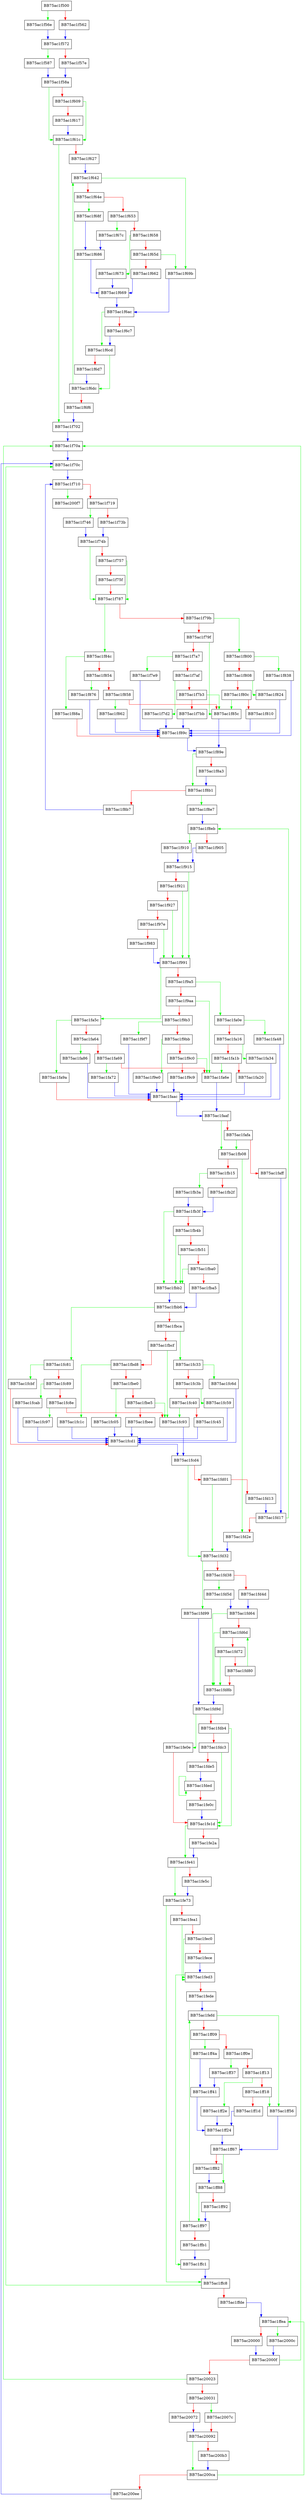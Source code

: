 digraph ZSTD_compressBlock_lazy2_dictMatchState_row {
  node [shape="box"];
  graph [splines=ortho];
  BB75ac1f500 -> BB75ac1f56e [color="green"];
  BB75ac1f500 -> BB75ac1f562 [color="red"];
  BB75ac1f562 -> BB75ac1f572 [color="blue"];
  BB75ac1f56e -> BB75ac1f572 [color="blue"];
  BB75ac1f572 -> BB75ac1f587 [color="green"];
  BB75ac1f572 -> BB75ac1f57e [color="red"];
  BB75ac1f57e -> BB75ac1f58a [color="blue"];
  BB75ac1f587 -> BB75ac1f58a [color="blue"];
  BB75ac1f58a -> BB75ac1f61c [color="green"];
  BB75ac1f58a -> BB75ac1f609 [color="red"];
  BB75ac1f609 -> BB75ac1f61c [color="green"];
  BB75ac1f609 -> BB75ac1f617 [color="red"];
  BB75ac1f617 -> BB75ac1f61c [color="blue"];
  BB75ac1f61c -> BB75ac1f702 [color="green"];
  BB75ac1f61c -> BB75ac1f627 [color="red"];
  BB75ac1f627 -> BB75ac1f642 [color="blue"];
  BB75ac1f642 -> BB75ac1f69b [color="green"];
  BB75ac1f642 -> BB75ac1f64e [color="red"];
  BB75ac1f64e -> BB75ac1f68f [color="green"];
  BB75ac1f64e -> BB75ac1f653 [color="red"];
  BB75ac1f653 -> BB75ac1f67c [color="green"];
  BB75ac1f653 -> BB75ac1f658 [color="red"];
  BB75ac1f658 -> BB75ac1f673 [color="green"];
  BB75ac1f658 -> BB75ac1f65d [color="red"];
  BB75ac1f65d -> BB75ac1f69b [color="green"];
  BB75ac1f65d -> BB75ac1f662 [color="red"];
  BB75ac1f662 -> BB75ac1f669 [color="blue"];
  BB75ac1f669 -> BB75ac1f6ac [color="blue"];
  BB75ac1f673 -> BB75ac1f669 [color="blue"];
  BB75ac1f67c -> BB75ac1f686 [color="blue"];
  BB75ac1f686 -> BB75ac1f669 [color="blue"];
  BB75ac1f68f -> BB75ac1f686 [color="blue"];
  BB75ac1f69b -> BB75ac1f6ac [color="blue"];
  BB75ac1f6ac -> BB75ac1f6cd [color="green"];
  BB75ac1f6ac -> BB75ac1f6c7 [color="red"];
  BB75ac1f6c7 -> BB75ac1f6cd [color="blue"];
  BB75ac1f6cd -> BB75ac1f6dc [color="green"];
  BB75ac1f6cd -> BB75ac1f6d7 [color="red"];
  BB75ac1f6d7 -> BB75ac1f6dc [color="blue"];
  BB75ac1f6dc -> BB75ac1f642 [color="green"];
  BB75ac1f6dc -> BB75ac1f6f6 [color="red"];
  BB75ac1f6f6 -> BB75ac1f702 [color="blue"];
  BB75ac1f702 -> BB75ac1f70a [color="blue"];
  BB75ac1f70a -> BB75ac1f70c [color="blue"];
  BB75ac1f70c -> BB75ac1f710 [color="blue"];
  BB75ac1f710 -> BB75ac200f7 [color="green"];
  BB75ac1f710 -> BB75ac1f719 [color="red"];
  BB75ac1f719 -> BB75ac1f746 [color="green"];
  BB75ac1f719 -> BB75ac1f73b [color="red"];
  BB75ac1f73b -> BB75ac1f74b [color="blue"];
  BB75ac1f746 -> BB75ac1f74b [color="blue"];
  BB75ac1f74b -> BB75ac1f787 [color="green"];
  BB75ac1f74b -> BB75ac1f757 [color="red"];
  BB75ac1f757 -> BB75ac1f787 [color="green"];
  BB75ac1f757 -> BB75ac1f75f [color="red"];
  BB75ac1f75f -> BB75ac1f787 [color="red"];
  BB75ac1f787 -> BB75ac1f84c [color="green"];
  BB75ac1f787 -> BB75ac1f79b [color="red"];
  BB75ac1f79b -> BB75ac1f800 [color="green"];
  BB75ac1f79b -> BB75ac1f79f [color="red"];
  BB75ac1f79f -> BB75ac1f85c [color="green"];
  BB75ac1f79f -> BB75ac1f7a7 [color="red"];
  BB75ac1f7a7 -> BB75ac1f7e9 [color="green"];
  BB75ac1f7a7 -> BB75ac1f7af [color="red"];
  BB75ac1f7af -> BB75ac1f7d2 [color="green"];
  BB75ac1f7af -> BB75ac1f7b3 [color="red"];
  BB75ac1f7b3 -> BB75ac1f85c [color="green"];
  BB75ac1f7b3 -> BB75ac1f7bb [color="red"];
  BB75ac1f7bb -> BB75ac1f89c [color="blue"];
  BB75ac1f7d2 -> BB75ac1f89c [color="blue"];
  BB75ac1f7e9 -> BB75ac1f89c [color="blue"];
  BB75ac1f800 -> BB75ac1f838 [color="green"];
  BB75ac1f800 -> BB75ac1f808 [color="red"];
  BB75ac1f808 -> BB75ac1f824 [color="green"];
  BB75ac1f808 -> BB75ac1f80c [color="red"];
  BB75ac1f80c -> BB75ac1f85c [color="green"];
  BB75ac1f80c -> BB75ac1f810 [color="red"];
  BB75ac1f810 -> BB75ac1f89c [color="blue"];
  BB75ac1f824 -> BB75ac1f89c [color="blue"];
  BB75ac1f838 -> BB75ac1f89c [color="blue"];
  BB75ac1f84c -> BB75ac1f88a [color="green"];
  BB75ac1f84c -> BB75ac1f854 [color="red"];
  BB75ac1f854 -> BB75ac1f876 [color="green"];
  BB75ac1f854 -> BB75ac1f858 [color="red"];
  BB75ac1f858 -> BB75ac1f862 [color="green"];
  BB75ac1f858 -> BB75ac1f85c [color="red"];
  BB75ac1f85c -> BB75ac1f89e [color="blue"];
  BB75ac1f862 -> BB75ac1f89c [color="blue"];
  BB75ac1f876 -> BB75ac1f89c [color="blue"];
  BB75ac1f88a -> BB75ac1f89c [color="red"];
  BB75ac1f89c -> BB75ac1f89e [color="blue"];
  BB75ac1f89e -> BB75ac1f8b1 [color="green"];
  BB75ac1f89e -> BB75ac1f8a3 [color="red"];
  BB75ac1f8a3 -> BB75ac1f8b1 [color="blue"];
  BB75ac1f8b1 -> BB75ac1f8e7 [color="green"];
  BB75ac1f8b1 -> BB75ac1f8b7 [color="red"];
  BB75ac1f8b7 -> BB75ac1f710 [color="blue"];
  BB75ac1f8e7 -> BB75ac1f8eb [color="blue"];
  BB75ac1f8eb -> BB75ac1f910 [color="green"];
  BB75ac1f8eb -> BB75ac1f905 [color="red"];
  BB75ac1f905 -> BB75ac1f915 [color="blue"];
  BB75ac1f910 -> BB75ac1f915 [color="blue"];
  BB75ac1f915 -> BB75ac1f991 [color="green"];
  BB75ac1f915 -> BB75ac1f921 [color="red"];
  BB75ac1f921 -> BB75ac1f991 [color="green"];
  BB75ac1f921 -> BB75ac1f927 [color="red"];
  BB75ac1f927 -> BB75ac1f991 [color="green"];
  BB75ac1f927 -> BB75ac1f97e [color="red"];
  BB75ac1f97e -> BB75ac1f991 [color="green"];
  BB75ac1f97e -> BB75ac1f983 [color="red"];
  BB75ac1f983 -> BB75ac1f991 [color="blue"];
  BB75ac1f991 -> BB75ac1fa5c [color="green"];
  BB75ac1f991 -> BB75ac1f9a5 [color="red"];
  BB75ac1f9a5 -> BB75ac1fa0e [color="green"];
  BB75ac1f9a5 -> BB75ac1f9aa [color="red"];
  BB75ac1f9aa -> BB75ac1fa6e [color="green"];
  BB75ac1f9aa -> BB75ac1f9b3 [color="red"];
  BB75ac1f9b3 -> BB75ac1f9f7 [color="green"];
  BB75ac1f9b3 -> BB75ac1f9bb [color="red"];
  BB75ac1f9bb -> BB75ac1f9e0 [color="green"];
  BB75ac1f9bb -> BB75ac1f9c0 [color="red"];
  BB75ac1f9c0 -> BB75ac1fa6e [color="green"];
  BB75ac1f9c0 -> BB75ac1f9c9 [color="red"];
  BB75ac1f9c9 -> BB75ac1faac [color="blue"];
  BB75ac1f9e0 -> BB75ac1faac [color="blue"];
  BB75ac1f9f7 -> BB75ac1faac [color="blue"];
  BB75ac1fa0e -> BB75ac1fa48 [color="green"];
  BB75ac1fa0e -> BB75ac1fa16 [color="red"];
  BB75ac1fa16 -> BB75ac1fa34 [color="green"];
  BB75ac1fa16 -> BB75ac1fa1b [color="red"];
  BB75ac1fa1b -> BB75ac1fa6e [color="green"];
  BB75ac1fa1b -> BB75ac1fa20 [color="red"];
  BB75ac1fa20 -> BB75ac1faac [color="blue"];
  BB75ac1fa34 -> BB75ac1faac [color="blue"];
  BB75ac1fa48 -> BB75ac1faac [color="blue"];
  BB75ac1fa5c -> BB75ac1fa9a [color="green"];
  BB75ac1fa5c -> BB75ac1fa64 [color="red"];
  BB75ac1fa64 -> BB75ac1fa86 [color="green"];
  BB75ac1fa64 -> BB75ac1fa69 [color="red"];
  BB75ac1fa69 -> BB75ac1fa72 [color="green"];
  BB75ac1fa69 -> BB75ac1fa6e [color="red"];
  BB75ac1fa6e -> BB75ac1faaf [color="blue"];
  BB75ac1fa72 -> BB75ac1faac [color="blue"];
  BB75ac1fa86 -> BB75ac1faac [color="blue"];
  BB75ac1fa9a -> BB75ac1faac [color="red"];
  BB75ac1faac -> BB75ac1faaf [color="blue"];
  BB75ac1faaf -> BB75ac1fb08 [color="green"];
  BB75ac1faaf -> BB75ac1fafa [color="red"];
  BB75ac1fafa -> BB75ac1fb08 [color="green"];
  BB75ac1fafa -> BB75ac1faff [color="red"];
  BB75ac1faff -> BB75ac1fd17 [color="blue"];
  BB75ac1fb08 -> BB75ac1fd2e [color="green"];
  BB75ac1fb08 -> BB75ac1fb15 [color="red"];
  BB75ac1fb15 -> BB75ac1fb3a [color="green"];
  BB75ac1fb15 -> BB75ac1fb2f [color="red"];
  BB75ac1fb2f -> BB75ac1fb3f [color="blue"];
  BB75ac1fb3a -> BB75ac1fb3f [color="blue"];
  BB75ac1fb3f -> BB75ac1fbb2 [color="green"];
  BB75ac1fb3f -> BB75ac1fb4b [color="red"];
  BB75ac1fb4b -> BB75ac1fbb2 [color="green"];
  BB75ac1fb4b -> BB75ac1fb51 [color="red"];
  BB75ac1fb51 -> BB75ac1fbb2 [color="green"];
  BB75ac1fb51 -> BB75ac1fba0 [color="red"];
  BB75ac1fba0 -> BB75ac1fbb2 [color="green"];
  BB75ac1fba0 -> BB75ac1fba5 [color="red"];
  BB75ac1fba5 -> BB75ac1fbb6 [color="blue"];
  BB75ac1fbb2 -> BB75ac1fbb6 [color="blue"];
  BB75ac1fbb6 -> BB75ac1fc81 [color="green"];
  BB75ac1fbb6 -> BB75ac1fbca [color="red"];
  BB75ac1fbca -> BB75ac1fc33 [color="green"];
  BB75ac1fbca -> BB75ac1fbcf [color="red"];
  BB75ac1fbcf -> BB75ac1fc93 [color="green"];
  BB75ac1fbcf -> BB75ac1fbd8 [color="red"];
  BB75ac1fbd8 -> BB75ac1fc1c [color="green"];
  BB75ac1fbd8 -> BB75ac1fbe0 [color="red"];
  BB75ac1fbe0 -> BB75ac1fc05 [color="green"];
  BB75ac1fbe0 -> BB75ac1fbe5 [color="red"];
  BB75ac1fbe5 -> BB75ac1fc93 [color="green"];
  BB75ac1fbe5 -> BB75ac1fbee [color="red"];
  BB75ac1fbee -> BB75ac1fcd1 [color="blue"];
  BB75ac1fc05 -> BB75ac1fcd1 [color="blue"];
  BB75ac1fc1c -> BB75ac1fcd1 [color="blue"];
  BB75ac1fc33 -> BB75ac1fc6d [color="green"];
  BB75ac1fc33 -> BB75ac1fc3b [color="red"];
  BB75ac1fc3b -> BB75ac1fc59 [color="green"];
  BB75ac1fc3b -> BB75ac1fc40 [color="red"];
  BB75ac1fc40 -> BB75ac1fc93 [color="green"];
  BB75ac1fc40 -> BB75ac1fc45 [color="red"];
  BB75ac1fc45 -> BB75ac1fcd1 [color="blue"];
  BB75ac1fc59 -> BB75ac1fcd1 [color="blue"];
  BB75ac1fc6d -> BB75ac1fcd1 [color="blue"];
  BB75ac1fc81 -> BB75ac1fcbf [color="green"];
  BB75ac1fc81 -> BB75ac1fc89 [color="red"];
  BB75ac1fc89 -> BB75ac1fcab [color="green"];
  BB75ac1fc89 -> BB75ac1fc8e [color="red"];
  BB75ac1fc8e -> BB75ac1fc97 [color="green"];
  BB75ac1fc8e -> BB75ac1fc93 [color="red"];
  BB75ac1fc93 -> BB75ac1fcd4 [color="blue"];
  BB75ac1fc97 -> BB75ac1fcd1 [color="blue"];
  BB75ac1fcab -> BB75ac1fcd1 [color="blue"];
  BB75ac1fcbf -> BB75ac1fcd1 [color="red"];
  BB75ac1fcd1 -> BB75ac1fcd4 [color="blue"];
  BB75ac1fcd4 -> BB75ac1fd32 [color="green"];
  BB75ac1fcd4 -> BB75ac1fd01 [color="red"];
  BB75ac1fd01 -> BB75ac1fd32 [color="green"];
  BB75ac1fd01 -> BB75ac1fd13 [color="red"];
  BB75ac1fd13 -> BB75ac1fd17 [color="blue"];
  BB75ac1fd17 -> BB75ac1f8eb [color="green"];
  BB75ac1fd17 -> BB75ac1fd2e [color="red"];
  BB75ac1fd2e -> BB75ac1fd32 [color="blue"];
  BB75ac1fd32 -> BB75ac1fd99 [color="green"];
  BB75ac1fd32 -> BB75ac1fd38 [color="red"];
  BB75ac1fd38 -> BB75ac1fd5d [color="green"];
  BB75ac1fd38 -> BB75ac1fd4d [color="red"];
  BB75ac1fd4d -> BB75ac1fd64 [color="blue"];
  BB75ac1fd5d -> BB75ac1fd64 [color="blue"];
  BB75ac1fd64 -> BB75ac1fd8b [color="green"];
  BB75ac1fd64 -> BB75ac1fd6d [color="red"];
  BB75ac1fd6d -> BB75ac1fd8b [color="green"];
  BB75ac1fd6d -> BB75ac1fd72 [color="red"];
  BB75ac1fd72 -> BB75ac1fd8b [color="green"];
  BB75ac1fd72 -> BB75ac1fd80 [color="red"];
  BB75ac1fd80 -> BB75ac1fd6d [color="green"];
  BB75ac1fd80 -> BB75ac1fd8b [color="red"];
  BB75ac1fd8b -> BB75ac1fd9d [color="blue"];
  BB75ac1fd99 -> BB75ac1fd9d [color="blue"];
  BB75ac1fd9d -> BB75ac1fe0e [color="green"];
  BB75ac1fd9d -> BB75ac1fdb4 [color="red"];
  BB75ac1fdb4 -> BB75ac1fe1d [color="green"];
  BB75ac1fdb4 -> BB75ac1fdc3 [color="red"];
  BB75ac1fdc3 -> BB75ac1fe1d [color="green"];
  BB75ac1fdc3 -> BB75ac1fde5 [color="red"];
  BB75ac1fde5 -> BB75ac1fded [color="blue"];
  BB75ac1fded -> BB75ac1fded [color="green"];
  BB75ac1fded -> BB75ac1fe0c [color="red"];
  BB75ac1fe0c -> BB75ac1fe1d [color="blue"];
  BB75ac1fe0e -> BB75ac1fe1d [color="red"];
  BB75ac1fe1d -> BB75ac1fe41 [color="green"];
  BB75ac1fe1d -> BB75ac1fe2a [color="red"];
  BB75ac1fe2a -> BB75ac1fe41 [color="blue"];
  BB75ac1fe41 -> BB75ac1fe73 [color="green"];
  BB75ac1fe41 -> BB75ac1fe5c [color="red"];
  BB75ac1fe5c -> BB75ac1fe73 [color="blue"];
  BB75ac1fe73 -> BB75ac1ffc8 [color="green"];
  BB75ac1fe73 -> BB75ac1fea1 [color="red"];
  BB75ac1fea1 -> BB75ac1fed3 [color="green"];
  BB75ac1fea1 -> BB75ac1fec0 [color="red"];
  BB75ac1fec0 -> BB75ac1fed3 [color="green"];
  BB75ac1fec0 -> BB75ac1fece [color="red"];
  BB75ac1fece -> BB75ac1fed3 [color="blue"];
  BB75ac1fed3 -> BB75ac1ffc1 [color="green"];
  BB75ac1fed3 -> BB75ac1fede [color="red"];
  BB75ac1fede -> BB75ac1fefd [color="blue"];
  BB75ac1fefd -> BB75ac1ff56 [color="green"];
  BB75ac1fefd -> BB75ac1ff09 [color="red"];
  BB75ac1ff09 -> BB75ac1ff4a [color="green"];
  BB75ac1ff09 -> BB75ac1ff0e [color="red"];
  BB75ac1ff0e -> BB75ac1ff37 [color="green"];
  BB75ac1ff0e -> BB75ac1ff13 [color="red"];
  BB75ac1ff13 -> BB75ac1ff2e [color="green"];
  BB75ac1ff13 -> BB75ac1ff18 [color="red"];
  BB75ac1ff18 -> BB75ac1ff56 [color="green"];
  BB75ac1ff18 -> BB75ac1ff1d [color="red"];
  BB75ac1ff1d -> BB75ac1ff24 [color="blue"];
  BB75ac1ff24 -> BB75ac1ff67 [color="blue"];
  BB75ac1ff2e -> BB75ac1ff24 [color="blue"];
  BB75ac1ff37 -> BB75ac1ff41 [color="blue"];
  BB75ac1ff41 -> BB75ac1ff24 [color="blue"];
  BB75ac1ff4a -> BB75ac1ff41 [color="blue"];
  BB75ac1ff56 -> BB75ac1ff67 [color="blue"];
  BB75ac1ff67 -> BB75ac1ff88 [color="green"];
  BB75ac1ff67 -> BB75ac1ff82 [color="red"];
  BB75ac1ff82 -> BB75ac1ff88 [color="blue"];
  BB75ac1ff88 -> BB75ac1ff97 [color="green"];
  BB75ac1ff88 -> BB75ac1ff92 [color="red"];
  BB75ac1ff92 -> BB75ac1ff97 [color="blue"];
  BB75ac1ff97 -> BB75ac1fefd [color="green"];
  BB75ac1ff97 -> BB75ac1ffb1 [color="red"];
  BB75ac1ffb1 -> BB75ac1ffc1 [color="blue"];
  BB75ac1ffc1 -> BB75ac1ffc8 [color="blue"];
  BB75ac1ffc8 -> BB75ac1f70c [color="green"];
  BB75ac1ffc8 -> BB75ac1ffde [color="red"];
  BB75ac1ffde -> BB75ac1ffea [color="blue"];
  BB75ac1ffea -> BB75ac2000c [color="green"];
  BB75ac1ffea -> BB75ac20000 [color="red"];
  BB75ac20000 -> BB75ac2000f [color="blue"];
  BB75ac2000c -> BB75ac2000f [color="blue"];
  BB75ac2000f -> BB75ac1f70a [color="green"];
  BB75ac2000f -> BB75ac20023 [color="red"];
  BB75ac20023 -> BB75ac1f70a [color="green"];
  BB75ac20023 -> BB75ac20031 [color="red"];
  BB75ac20031 -> BB75ac2007c [color="green"];
  BB75ac20031 -> BB75ac20072 [color="red"];
  BB75ac20072 -> BB75ac20092 [color="blue"];
  BB75ac2007c -> BB75ac20092 [color="red"];
  BB75ac20092 -> BB75ac200ca [color="green"];
  BB75ac20092 -> BB75ac200b3 [color="red"];
  BB75ac200b3 -> BB75ac200ca [color="blue"];
  BB75ac200ca -> BB75ac1ffea [color="green"];
  BB75ac200ca -> BB75ac200ee [color="red"];
  BB75ac200ee -> BB75ac1f70c [color="blue"];
}